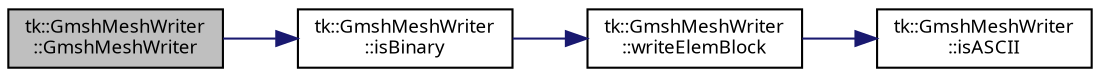 digraph "tk::GmshMeshWriter::GmshMeshWriter"
{
 // INTERACTIVE_SVG=YES
  bgcolor="transparent";
  edge [fontname="sans-serif",fontsize="9",labelfontname="sans-serif",labelfontsize="9"];
  node [fontname="sans-serif",fontsize="9",shape=record];
  rankdir="LR";
  Node1 [label="tk::GmshMeshWriter\l::GmshMeshWriter",height=0.2,width=0.4,color="black", fillcolor="grey75", style="filled", fontcolor="black"];
  Node1 -> Node2 [color="midnightblue",fontsize="9",style="solid",fontname="sans-serif"];
  Node2 [label="tk::GmshMeshWriter\l::isBinary",height=0.2,width=0.4,color="black",URL="$classtk_1_1_gmsh_mesh_writer.html#a69ed28dab46a72dc263329459a46f7d3",tooltip="Mesh binary type query. "];
  Node2 -> Node3 [color="midnightblue",fontsize="9",style="solid",fontname="sans-serif"];
  Node3 [label="tk::GmshMeshWriter\l::writeElemBlock",height=0.2,width=0.4,color="black",URL="$classtk_1_1_gmsh_mesh_writer.html#ac3a4e1b69a97d8e97ed11ed8a0a1f460",tooltip="Write element block: element ids, tags, and connectivity (node list) "];
  Node3 -> Node4 [color="midnightblue",fontsize="9",style="solid",fontname="sans-serif"];
  Node4 [label="tk::GmshMeshWriter\l::isASCII",height=0.2,width=0.4,color="black",URL="$classtk_1_1_gmsh_mesh_writer.html#a0e6dba9de350a53f321cc8967d718d8a",tooltip="Mesh ASCII type query. "];
}
